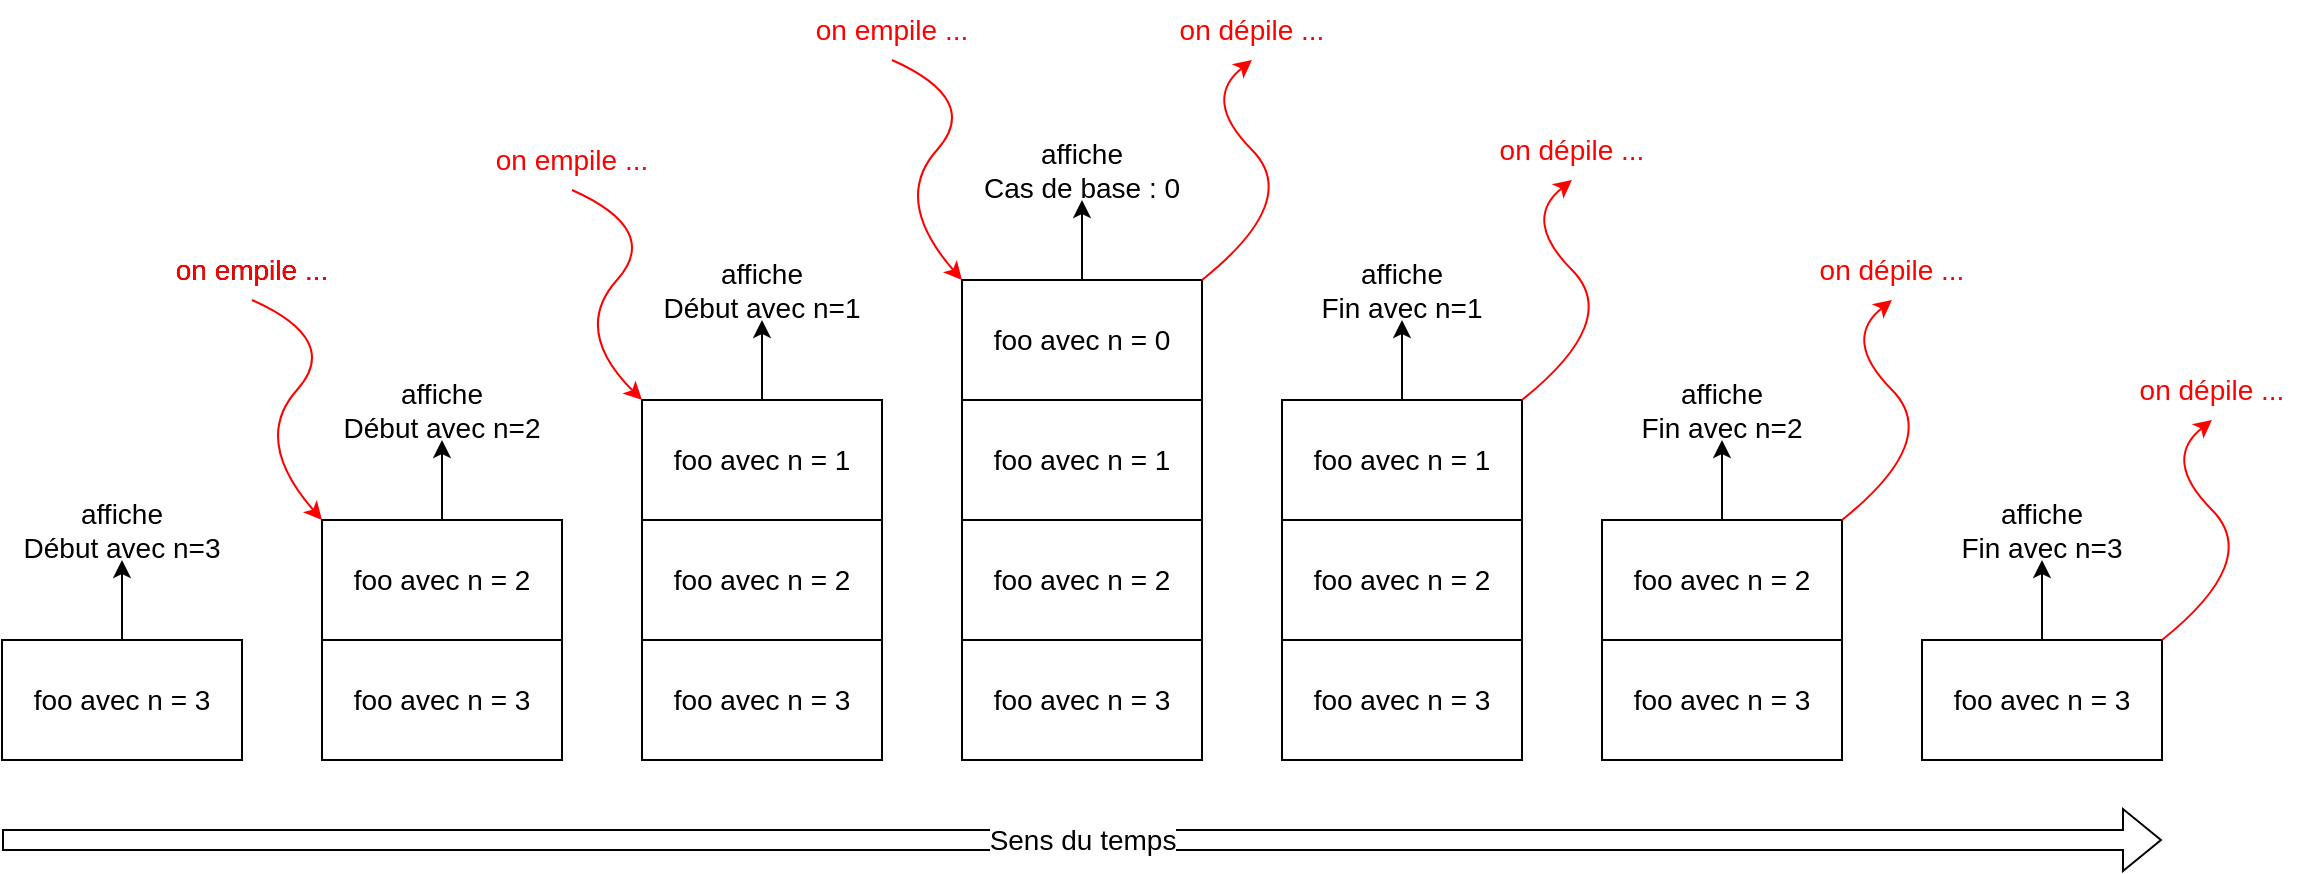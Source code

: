 <mxfile version="18.1.3" type="device"><diagram id="OVkyja_B_TnkZ4thr3iR" name="Page-1"><mxGraphModel dx="850" dy="1368" grid="1" gridSize="10" guides="1" tooltips="1" connect="1" arrows="1" fold="1" page="1" pageScale="1" pageWidth="1169" pageHeight="827" math="0" shadow="0"><root><mxCell id="0"/><mxCell id="1" parent="0"/><mxCell id="8H3R4dwxbZSiJgy-mWdM-1" value="&lt;span style=&quot;font-size: 14px;&quot;&gt;foo avec n = 3&lt;/span&gt;" style="rounded=0;whiteSpace=wrap;html=1;" parent="1" vertex="1"><mxGeometry x="40" y="300" width="120" height="60" as="geometry"/></mxCell><mxCell id="Jm1M7X0gghULHWHiOD89-1" value="&lt;span style=&quot;font-size: 14px;&quot;&gt;foo avec n = 3&lt;/span&gt;" style="rounded=0;whiteSpace=wrap;html=1;" vertex="1" parent="1"><mxGeometry x="200" y="300" width="120" height="60" as="geometry"/></mxCell><mxCell id="Jm1M7X0gghULHWHiOD89-2" value="&lt;span style=&quot;font-size: 14px;&quot;&gt;foo avec n = 2&lt;/span&gt;" style="rounded=0;whiteSpace=wrap;html=1;" vertex="1" parent="1"><mxGeometry x="200" y="240" width="120" height="60" as="geometry"/></mxCell><mxCell id="Jm1M7X0gghULHWHiOD89-3" value="&lt;span style=&quot;font-size: 14px;&quot;&gt;foo avec n = 3&lt;/span&gt;" style="rounded=0;whiteSpace=wrap;html=1;" vertex="1" parent="1"><mxGeometry x="360" y="300" width="120" height="60" as="geometry"/></mxCell><mxCell id="Jm1M7X0gghULHWHiOD89-4" value="&lt;span style=&quot;font-size: 14px;&quot;&gt;foo avec n = 2&lt;/span&gt;" style="rounded=0;whiteSpace=wrap;html=1;" vertex="1" parent="1"><mxGeometry x="360" y="240" width="120" height="60" as="geometry"/></mxCell><mxCell id="Jm1M7X0gghULHWHiOD89-5" value="&lt;span style=&quot;font-size: 14px;&quot;&gt;foo avec n = 1&lt;/span&gt;" style="rounded=0;whiteSpace=wrap;html=1;" vertex="1" parent="1"><mxGeometry x="360" y="180" width="120" height="60" as="geometry"/></mxCell><mxCell id="Jm1M7X0gghULHWHiOD89-6" value="&lt;span style=&quot;font-size: 14px;&quot;&gt;foo avec n = 3&lt;/span&gt;" style="rounded=0;whiteSpace=wrap;html=1;" vertex="1" parent="1"><mxGeometry x="520" y="300" width="120" height="60" as="geometry"/></mxCell><mxCell id="Jm1M7X0gghULHWHiOD89-7" value="&lt;span style=&quot;font-size: 14px;&quot;&gt;foo avec n = 2&lt;/span&gt;" style="rounded=0;whiteSpace=wrap;html=1;" vertex="1" parent="1"><mxGeometry x="520" y="240" width="120" height="60" as="geometry"/></mxCell><mxCell id="Jm1M7X0gghULHWHiOD89-8" value="&lt;span style=&quot;font-size: 14px;&quot;&gt;foo avec n = 1&lt;/span&gt;" style="rounded=0;whiteSpace=wrap;html=1;" vertex="1" parent="1"><mxGeometry x="520" y="180" width="120" height="60" as="geometry"/></mxCell><mxCell id="Jm1M7X0gghULHWHiOD89-9" value="&lt;span style=&quot;font-size: 14px;&quot;&gt;foo avec n = 0&lt;/span&gt;" style="rounded=0;whiteSpace=wrap;html=1;" vertex="1" parent="1"><mxGeometry x="520" y="120" width="120" height="60" as="geometry"/></mxCell><mxCell id="Jm1M7X0gghULHWHiOD89-10" value="&lt;span style=&quot;font-size: 14px;&quot;&gt;foo avec n = 3&lt;/span&gt;" style="rounded=0;whiteSpace=wrap;html=1;" vertex="1" parent="1"><mxGeometry x="680" y="300" width="120" height="60" as="geometry"/></mxCell><mxCell id="Jm1M7X0gghULHWHiOD89-11" value="&lt;span style=&quot;font-size: 14px;&quot;&gt;foo avec n = 2&lt;/span&gt;" style="rounded=0;whiteSpace=wrap;html=1;" vertex="1" parent="1"><mxGeometry x="680" y="240" width="120" height="60" as="geometry"/></mxCell><mxCell id="Jm1M7X0gghULHWHiOD89-12" value="&lt;span style=&quot;font-size: 14px;&quot;&gt;foo avec n = 1&lt;/span&gt;" style="rounded=0;whiteSpace=wrap;html=1;" vertex="1" parent="1"><mxGeometry x="680" y="180" width="120" height="60" as="geometry"/></mxCell><mxCell id="Jm1M7X0gghULHWHiOD89-13" value="&lt;span style=&quot;font-size: 14px;&quot;&gt;foo avec n = 3&lt;/span&gt;" style="rounded=0;whiteSpace=wrap;html=1;" vertex="1" parent="1"><mxGeometry x="840" y="300" width="120" height="60" as="geometry"/></mxCell><mxCell id="Jm1M7X0gghULHWHiOD89-14" value="&lt;span style=&quot;font-size: 14px;&quot;&gt;foo avec n = 2&lt;/span&gt;" style="rounded=0;whiteSpace=wrap;html=1;" vertex="1" parent="1"><mxGeometry x="840" y="240" width="120" height="60" as="geometry"/></mxCell><mxCell id="Jm1M7X0gghULHWHiOD89-15" value="&lt;span style=&quot;font-size: 14px;&quot;&gt;foo avec n = 3&lt;/span&gt;" style="rounded=0;whiteSpace=wrap;html=1;" vertex="1" parent="1"><mxGeometry x="1000" y="300" width="120" height="60" as="geometry"/></mxCell><mxCell id="Jm1M7X0gghULHWHiOD89-16" value="" style="endArrow=classic;html=1;rounded=0;fontSize=14;exitX=0.5;exitY=0;exitDx=0;exitDy=0;entryX=0.5;entryY=1;entryDx=0;entryDy=0;" edge="1" parent="1" source="8H3R4dwxbZSiJgy-mWdM-1" target="Jm1M7X0gghULHWHiOD89-17"><mxGeometry width="50" height="50" relative="1" as="geometry"><mxPoint x="260" y="300" as="sourcePoint"/><mxPoint x="92" y="240" as="targetPoint"/></mxGeometry></mxCell><mxCell id="Jm1M7X0gghULHWHiOD89-17" value="affiche&lt;br&gt;Début avec n=3" style="text;html=1;strokeColor=none;fillColor=none;align=center;verticalAlign=middle;whiteSpace=wrap;rounded=0;fontSize=14;" vertex="1" parent="1"><mxGeometry x="40" y="230" width="120" height="30" as="geometry"/></mxCell><mxCell id="Jm1M7X0gghULHWHiOD89-18" value="affiche&lt;br&gt;Début avec n=2" style="text;html=1;strokeColor=none;fillColor=none;align=center;verticalAlign=middle;whiteSpace=wrap;rounded=0;fontSize=14;" vertex="1" parent="1"><mxGeometry x="200" y="170" width="120" height="30" as="geometry"/></mxCell><mxCell id="Jm1M7X0gghULHWHiOD89-19" value="" style="endArrow=classic;html=1;rounded=0;fontSize=14;exitX=0.5;exitY=0;exitDx=0;exitDy=0;entryX=0.5;entryY=1;entryDx=0;entryDy=0;" edge="1" parent="1" source="Jm1M7X0gghULHWHiOD89-2" target="Jm1M7X0gghULHWHiOD89-18"><mxGeometry width="50" height="50" relative="1" as="geometry"><mxPoint x="110" y="310" as="sourcePoint"/><mxPoint x="110" y="270" as="targetPoint"/></mxGeometry></mxCell><mxCell id="Jm1M7X0gghULHWHiOD89-20" value="affiche&lt;br&gt;Début avec n=1" style="text;html=1;strokeColor=none;fillColor=none;align=center;verticalAlign=middle;whiteSpace=wrap;rounded=0;fontSize=14;" vertex="1" parent="1"><mxGeometry x="360" y="110" width="120" height="30" as="geometry"/></mxCell><mxCell id="Jm1M7X0gghULHWHiOD89-21" value="" style="endArrow=classic;html=1;rounded=0;fontSize=14;exitX=0.5;exitY=0;exitDx=0;exitDy=0;entryX=0.5;entryY=1;entryDx=0;entryDy=0;" edge="1" parent="1" source="Jm1M7X0gghULHWHiOD89-5" target="Jm1M7X0gghULHWHiOD89-20"><mxGeometry width="50" height="50" relative="1" as="geometry"><mxPoint x="270" y="250" as="sourcePoint"/><mxPoint x="270" y="210" as="targetPoint"/></mxGeometry></mxCell><mxCell id="Jm1M7X0gghULHWHiOD89-22" value="affiche&lt;br&gt;Cas de base : 0" style="text;html=1;strokeColor=none;fillColor=none;align=center;verticalAlign=middle;whiteSpace=wrap;rounded=0;fontSize=14;" vertex="1" parent="1"><mxGeometry x="520" y="50" width="120" height="30" as="geometry"/></mxCell><mxCell id="Jm1M7X0gghULHWHiOD89-23" value="" style="endArrow=classic;html=1;rounded=0;fontSize=14;exitX=0.5;exitY=0;exitDx=0;exitDy=0;entryX=0.5;entryY=1;entryDx=0;entryDy=0;" edge="1" parent="1" source="Jm1M7X0gghULHWHiOD89-9" target="Jm1M7X0gghULHWHiOD89-22"><mxGeometry width="50" height="50" relative="1" as="geometry"><mxPoint x="430" y="190" as="sourcePoint"/><mxPoint x="430" y="150" as="targetPoint"/></mxGeometry></mxCell><mxCell id="Jm1M7X0gghULHWHiOD89-24" value="affiche&lt;br&gt;Fin avec n=1" style="text;html=1;strokeColor=none;fillColor=none;align=center;verticalAlign=middle;whiteSpace=wrap;rounded=0;fontSize=14;" vertex="1" parent="1"><mxGeometry x="680" y="110" width="120" height="30" as="geometry"/></mxCell><mxCell id="Jm1M7X0gghULHWHiOD89-25" value="" style="endArrow=classic;html=1;rounded=0;fontSize=14;exitX=0.5;exitY=0;exitDx=0;exitDy=0;entryX=0.5;entryY=1;entryDx=0;entryDy=0;" edge="1" parent="1" source="Jm1M7X0gghULHWHiOD89-12" target="Jm1M7X0gghULHWHiOD89-24"><mxGeometry width="50" height="50" relative="1" as="geometry"><mxPoint x="590" y="130" as="sourcePoint"/><mxPoint x="590" y="90" as="targetPoint"/></mxGeometry></mxCell><mxCell id="Jm1M7X0gghULHWHiOD89-26" value="affiche&lt;br&gt;Fin avec n=2" style="text;html=1;strokeColor=none;fillColor=none;align=center;verticalAlign=middle;whiteSpace=wrap;rounded=0;fontSize=14;" vertex="1" parent="1"><mxGeometry x="840" y="170" width="120" height="30" as="geometry"/></mxCell><mxCell id="Jm1M7X0gghULHWHiOD89-27" value="" style="endArrow=classic;html=1;rounded=0;fontSize=14;exitX=0.5;exitY=0;exitDx=0;exitDy=0;entryX=0.5;entryY=1;entryDx=0;entryDy=0;" edge="1" parent="1" source="Jm1M7X0gghULHWHiOD89-14" target="Jm1M7X0gghULHWHiOD89-26"><mxGeometry width="50" height="50" relative="1" as="geometry"><mxPoint x="750" y="190" as="sourcePoint"/><mxPoint x="750" y="150" as="targetPoint"/></mxGeometry></mxCell><mxCell id="Jm1M7X0gghULHWHiOD89-28" value="affiche&lt;br&gt;Fin avec n=3" style="text;html=1;strokeColor=none;fillColor=none;align=center;verticalAlign=middle;whiteSpace=wrap;rounded=0;fontSize=14;" vertex="1" parent="1"><mxGeometry x="1000" y="230" width="120" height="30" as="geometry"/></mxCell><mxCell id="Jm1M7X0gghULHWHiOD89-29" value="" style="endArrow=classic;html=1;rounded=0;fontSize=14;exitX=0.5;exitY=0;exitDx=0;exitDy=0;entryX=0.5;entryY=1;entryDx=0;entryDy=0;" edge="1" parent="1" source="Jm1M7X0gghULHWHiOD89-15" target="Jm1M7X0gghULHWHiOD89-28"><mxGeometry width="50" height="50" relative="1" as="geometry"><mxPoint x="910" y="250" as="sourcePoint"/><mxPoint x="910" y="210" as="targetPoint"/></mxGeometry></mxCell><mxCell id="Jm1M7X0gghULHWHiOD89-30" value="" style="shape=flexArrow;endArrow=classic;html=1;rounded=0;fontSize=14;" edge="1" parent="1"><mxGeometry width="50" height="50" relative="1" as="geometry"><mxPoint x="40" y="400" as="sourcePoint"/><mxPoint x="1120" y="400" as="targetPoint"/></mxGeometry></mxCell><mxCell id="Jm1M7X0gghULHWHiOD89-31" value="Sens du temps" style="edgeLabel;html=1;align=center;verticalAlign=middle;resizable=0;points=[];fontSize=14;" vertex="1" connectable="0" parent="Jm1M7X0gghULHWHiOD89-30"><mxGeometry x="0.228" relative="1" as="geometry"><mxPoint x="-123" as="offset"/></mxGeometry></mxCell><mxCell id="Jm1M7X0gghULHWHiOD89-32" value="on empile ..." style="text;html=1;strokeColor=none;fillColor=none;align=center;verticalAlign=middle;whiteSpace=wrap;rounded=0;fontSize=14;" vertex="1" parent="1"><mxGeometry x="120" y="100" width="90" height="30" as="geometry"/></mxCell><mxCell id="Jm1M7X0gghULHWHiOD89-36" value="" style="curved=1;endArrow=classic;html=1;rounded=0;fontSize=14;exitX=0.5;exitY=1;exitDx=0;exitDy=0;entryX=0;entryY=0;entryDx=0;entryDy=0;strokeColor=#FF0000;startArrow=none;startFill=0;endFill=1;" edge="1" parent="1" source="Jm1M7X0gghULHWHiOD89-32" target="Jm1M7X0gghULHWHiOD89-2"><mxGeometry width="50" height="50" relative="1" as="geometry"><mxPoint x="310" y="270" as="sourcePoint"/><mxPoint x="360" y="220" as="targetPoint"/><Array as="points"><mxPoint x="210" y="150"/><mxPoint x="165" y="200"/></Array></mxGeometry></mxCell><mxCell id="Jm1M7X0gghULHWHiOD89-37" value="on empile ..." style="text;html=1;strokeColor=none;fillColor=none;align=center;verticalAlign=middle;whiteSpace=wrap;rounded=0;fontSize=14;fontColor=#FF0000;" vertex="1" parent="1"><mxGeometry x="120" y="100" width="90" height="30" as="geometry"/></mxCell><mxCell id="Jm1M7X0gghULHWHiOD89-38" value="" style="curved=1;endArrow=classic;html=1;rounded=0;fontSize=14;exitX=0.5;exitY=1;exitDx=0;exitDy=0;entryX=0;entryY=0;entryDx=0;entryDy=0;strokeColor=#FF0000;startArrow=none;startFill=0;endFill=1;" edge="1" parent="1" source="Jm1M7X0gghULHWHiOD89-39" target="Jm1M7X0gghULHWHiOD89-5"><mxGeometry width="50" height="50" relative="1" as="geometry"><mxPoint x="325" y="75" as="sourcePoint"/><mxPoint x="360" y="185" as="targetPoint"/><Array as="points"><mxPoint x="370" y="95"/><mxPoint x="325" y="145"/></Array></mxGeometry></mxCell><mxCell id="Jm1M7X0gghULHWHiOD89-39" value="on empile ..." style="text;html=1;strokeColor=none;fillColor=none;align=center;verticalAlign=middle;whiteSpace=wrap;rounded=0;fontSize=14;fontColor=#FF0000;" vertex="1" parent="1"><mxGeometry x="280" y="45" width="90" height="30" as="geometry"/></mxCell><mxCell id="Jm1M7X0gghULHWHiOD89-40" value="" style="curved=1;endArrow=classic;html=1;rounded=0;fontSize=14;exitX=0.5;exitY=1;exitDx=0;exitDy=0;entryX=0;entryY=0;entryDx=0;entryDy=0;strokeColor=#FF0000;startArrow=none;startFill=0;endFill=1;" edge="1" parent="1" source="Jm1M7X0gghULHWHiOD89-41" target="Jm1M7X0gghULHWHiOD89-9"><mxGeometry width="50" height="50" relative="1" as="geometry"><mxPoint x="485" y="10" as="sourcePoint"/><mxPoint x="520" y="120" as="targetPoint"/><Array as="points"><mxPoint x="530" y="30"/><mxPoint x="485" y="80"/></Array></mxGeometry></mxCell><mxCell id="Jm1M7X0gghULHWHiOD89-41" value="on empile ..." style="text;html=1;strokeColor=none;fillColor=none;align=center;verticalAlign=middle;whiteSpace=wrap;rounded=0;fontSize=14;fontColor=#FF0000;" vertex="1" parent="1"><mxGeometry x="440" y="-20" width="90" height="30" as="geometry"/></mxCell><mxCell id="Jm1M7X0gghULHWHiOD89-42" value="" style="curved=1;endArrow=none;html=1;rounded=0;fontSize=14;entryX=1;entryY=0;entryDx=0;entryDy=0;exitX=0.5;exitY=1;exitDx=0;exitDy=0;fontColor=#FF0000;strokeColor=#FF0000;startArrow=classic;startFill=1;endFill=0;" edge="1" parent="1" source="Jm1M7X0gghULHWHiOD89-43" target="Jm1M7X0gghULHWHiOD89-9"><mxGeometry width="50" height="50" relative="1" as="geometry"><mxPoint x="660" as="sourcePoint"/><mxPoint x="700" y="120" as="targetPoint"/><Array as="points"><mxPoint x="640" y="30"/><mxPoint x="690" y="80"/></Array></mxGeometry></mxCell><mxCell id="Jm1M7X0gghULHWHiOD89-43" value="on dépile ..." style="text;html=1;strokeColor=none;fillColor=none;align=center;verticalAlign=middle;whiteSpace=wrap;rounded=0;fontSize=14;fontColor=#FF0000;" vertex="1" parent="1"><mxGeometry x="620" y="-20" width="90" height="30" as="geometry"/></mxCell><mxCell id="Jm1M7X0gghULHWHiOD89-44" value="" style="curved=1;endArrow=none;html=1;rounded=0;fontSize=14;exitX=0.5;exitY=1;exitDx=0;exitDy=0;entryX=1;entryY=0;entryDx=0;entryDy=0;strokeColor=#FF0000;startArrow=classic;startFill=1;endFill=0;" edge="1" parent="1" source="Jm1M7X0gghULHWHiOD89-45" target="Jm1M7X0gghULHWHiOD89-12"><mxGeometry width="50" height="50" relative="1" as="geometry"><mxPoint x="820" y="60" as="sourcePoint"/><mxPoint x="800" y="150" as="targetPoint"/><Array as="points"><mxPoint x="800" y="90"/><mxPoint x="850" y="140"/></Array></mxGeometry></mxCell><mxCell id="Jm1M7X0gghULHWHiOD89-45" value="on dépile ..." style="text;html=1;strokeColor=none;fillColor=none;align=center;verticalAlign=middle;whiteSpace=wrap;rounded=0;fontSize=14;fontColor=#FF0000;" vertex="1" parent="1"><mxGeometry x="780" y="40" width="90" height="30" as="geometry"/></mxCell><mxCell id="Jm1M7X0gghULHWHiOD89-46" value="" style="curved=1;endArrow=none;html=1;rounded=0;fontSize=14;exitX=0.5;exitY=1;exitDx=0;exitDy=0;entryX=1;entryY=0;entryDx=0;entryDy=0;startArrow=classic;startFill=1;endFill=0;strokeColor=#FF0000;" edge="1" parent="1" source="Jm1M7X0gghULHWHiOD89-47" target="Jm1M7X0gghULHWHiOD89-14"><mxGeometry width="50" height="50" relative="1" as="geometry"><mxPoint x="980" y="120" as="sourcePoint"/><mxPoint x="960" y="220" as="targetPoint"/><Array as="points"><mxPoint x="960" y="150"/><mxPoint x="1010" y="200"/></Array></mxGeometry></mxCell><mxCell id="Jm1M7X0gghULHWHiOD89-47" value="on dépile ..." style="text;html=1;strokeColor=none;fillColor=none;align=center;verticalAlign=middle;whiteSpace=wrap;rounded=0;fontSize=14;fontColor=#FF0000;" vertex="1" parent="1"><mxGeometry x="940" y="100" width="90" height="30" as="geometry"/></mxCell><mxCell id="Jm1M7X0gghULHWHiOD89-48" value="" style="curved=1;endArrow=none;html=1;rounded=0;fontSize=14;exitX=0.5;exitY=1;exitDx=0;exitDy=0;entryX=1;entryY=0;entryDx=0;entryDy=0;strokeColor=#FF0000;endFill=0;startArrow=classic;startFill=1;" edge="1" parent="1" source="Jm1M7X0gghULHWHiOD89-49" target="Jm1M7X0gghULHWHiOD89-15"><mxGeometry width="50" height="50" relative="1" as="geometry"><mxPoint x="1140" y="180" as="sourcePoint"/><mxPoint x="1120" y="270" as="targetPoint"/><Array as="points"><mxPoint x="1120" y="210"/><mxPoint x="1170" y="260"/></Array></mxGeometry></mxCell><mxCell id="Jm1M7X0gghULHWHiOD89-49" value="on dépile ..." style="text;html=1;align=center;verticalAlign=middle;whiteSpace=wrap;rounded=1;fontSize=14;fontColor=#FF0000;" vertex="1" parent="1"><mxGeometry x="1100" y="160" width="90" height="30" as="geometry"/></mxCell></root></mxGraphModel></diagram></mxfile>